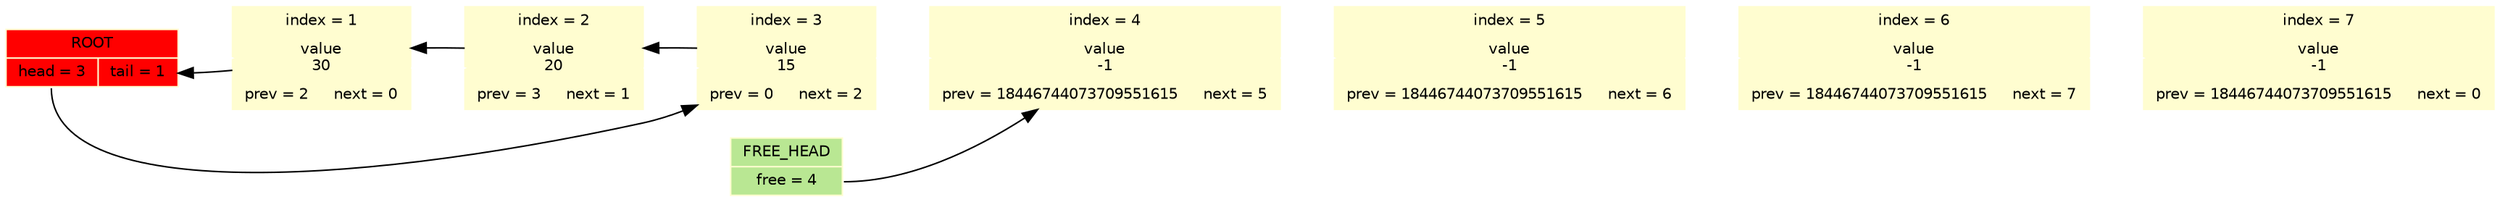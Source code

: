   digraph
  {
  rankdir = LR;
  node [shape = record, color = "#fffdd0", fontname = helvetica, fontsize = 10];
  bgcolor = "#ffffff";
  ROOT[style = "filled", fillcolor = "#ff0000",   label = "ROOT|{<head>head = 3|<tail>tail = 1}"];
  FREE_HEAD[style = "filled", fillcolor = "#b9e793",   label = "FREE_HEAD|<free>free = 4"];
  NODE_1[style = "filled", fillcolor = "#fffdd0",   label = "index = 1|value\n30|{prev = 2|next = 0}"];
  NODE_2[style = "filled", fillcolor = "#fffdd0",   label = "index = 2|value\n20|{prev = 3|next = 1}"];
  NODE_3[style = "filled", fillcolor = "#fffdd0",   label = "index = 3|value\n15|{prev = 0|next = 2}"];
  NODE_4[style = "filled", fillcolor = "#fffdd0",   label = "index = 4|value\n-1|{prev = 18446744073709551615|next = 5}"];
  NODE_5[style = "filled", fillcolor = "#fffdd0",   label = "index = 5|value\n-1|{prev = 18446744073709551615|next = 6}"];
  NODE_6[style = "filled", fillcolor = "#fffdd0",   label = "index = 6|value\n-1|{prev = 18446744073709551615|next = 7}"];
  NODE_7[style = "filled", fillcolor = "#fffdd0",   label = "index = 7|value\n-1|{prev = 18446744073709551615|next = 0}"];
ROOT->NODE_1->NODE_2->NODE_3->NODE_4->NODE_5->NODE_6->NODE_7 [weight = 100000, color = "#ffffff"];
ROOT:head->NODE_3->NODE_2->NODE_1->ROOT:tail;
FREE_HEAD:free->NODE_4;
  }
